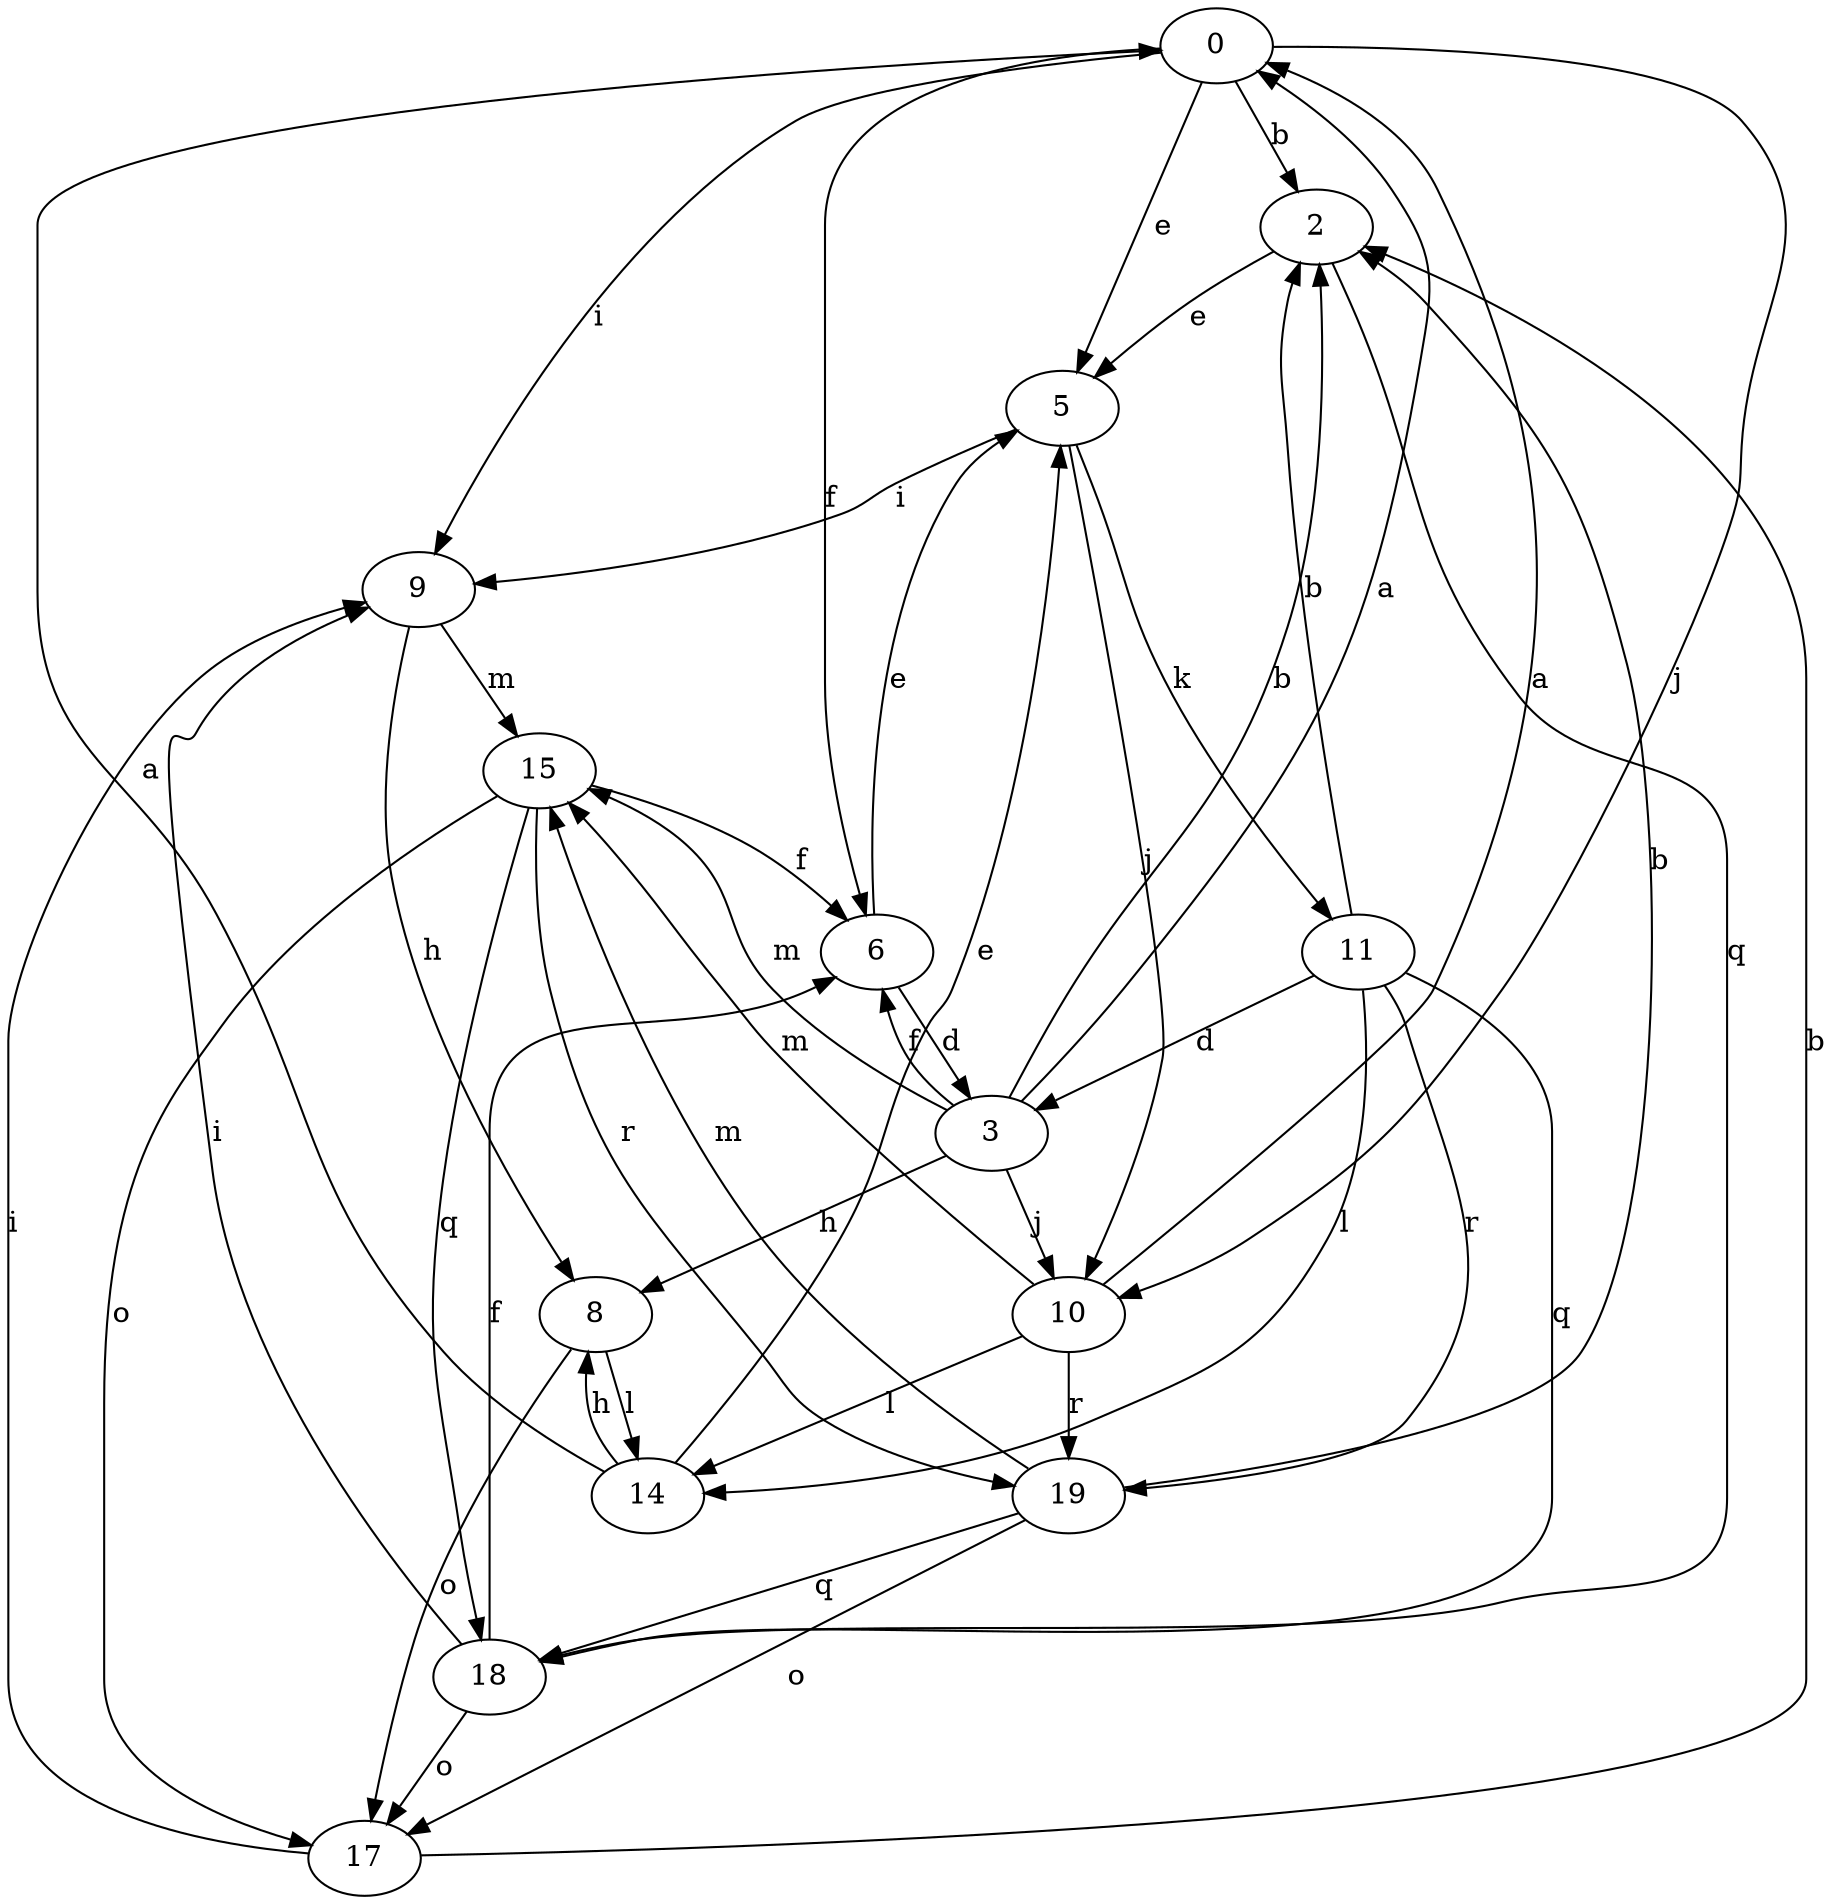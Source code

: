 strict digraph  {
0;
2;
3;
5;
6;
8;
9;
10;
11;
14;
15;
17;
18;
19;
0 -> 2  [label=b];
0 -> 5  [label=e];
0 -> 6  [label=f];
0 -> 9  [label=i];
0 -> 10  [label=j];
2 -> 5  [label=e];
2 -> 18  [label=q];
3 -> 0  [label=a];
3 -> 2  [label=b];
3 -> 6  [label=f];
3 -> 8  [label=h];
3 -> 10  [label=j];
3 -> 15  [label=m];
5 -> 9  [label=i];
5 -> 10  [label=j];
5 -> 11  [label=k];
6 -> 3  [label=d];
6 -> 5  [label=e];
8 -> 14  [label=l];
8 -> 17  [label=o];
9 -> 8  [label=h];
9 -> 15  [label=m];
10 -> 0  [label=a];
10 -> 14  [label=l];
10 -> 15  [label=m];
10 -> 19  [label=r];
11 -> 2  [label=b];
11 -> 3  [label=d];
11 -> 14  [label=l];
11 -> 18  [label=q];
11 -> 19  [label=r];
14 -> 0  [label=a];
14 -> 5  [label=e];
14 -> 8  [label=h];
15 -> 6  [label=f];
15 -> 17  [label=o];
15 -> 18  [label=q];
15 -> 19  [label=r];
17 -> 2  [label=b];
17 -> 9  [label=i];
18 -> 6  [label=f];
18 -> 9  [label=i];
18 -> 17  [label=o];
19 -> 2  [label=b];
19 -> 15  [label=m];
19 -> 17  [label=o];
19 -> 18  [label=q];
}

